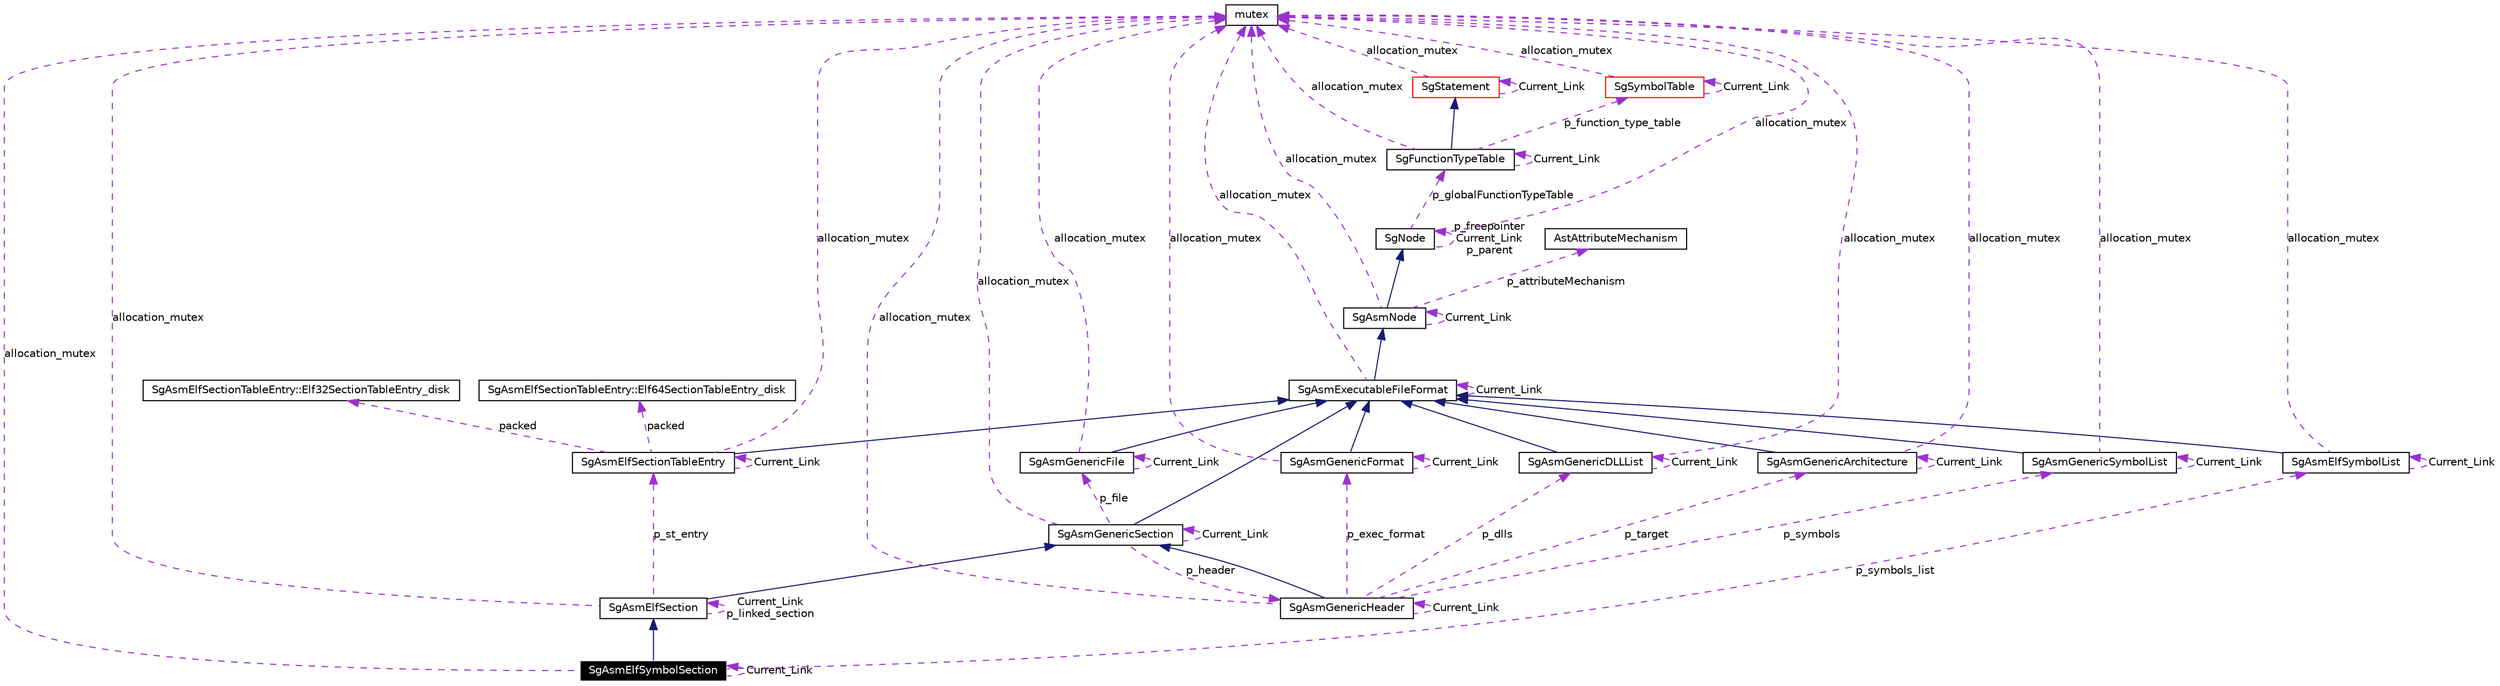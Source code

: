 digraph G
{
  edge [fontname="Helvetica",fontsize=10,labelfontname="Helvetica",labelfontsize=10];
  node [fontname="Helvetica",fontsize=10,shape=record];
  Node1 [label="SgAsmElfSymbolSection",height=0.2,width=0.4,color="white", fillcolor="black", style="filled" fontcolor="white"];
  Node2 -> Node1 [dir=back,color="midnightblue",fontsize=10,style="solid",fontname="Helvetica"];
  Node2 [label="SgAsmElfSection",height=0.2,width=0.4,color="black",URL="$classSgAsmElfSection.html"];
  Node3 -> Node2 [dir=back,color="midnightblue",fontsize=10,style="solid",fontname="Helvetica"];
  Node3 [label="SgAsmGenericSection",height=0.2,width=0.4,color="black",URL="$classSgAsmGenericSection.html"];
  Node4 -> Node3 [dir=back,color="midnightblue",fontsize=10,style="solid",fontname="Helvetica"];
  Node4 [label="SgAsmExecutableFileFormat",height=0.2,width=0.4,color="black",URL="$classSgAsmExecutableFileFormat.html"];
  Node5 -> Node4 [dir=back,color="midnightblue",fontsize=10,style="solid",fontname="Helvetica"];
  Node5 [label="SgAsmNode",height=0.2,width=0.4,color="black",URL="$classSgAsmNode.html"];
  Node6 -> Node5 [dir=back,color="midnightblue",fontsize=10,style="solid",fontname="Helvetica"];
  Node6 [label="SgNode",height=0.2,width=0.4,color="black",URL="$classSgNode.html"];
  Node7 -> Node6 [dir=back,color="darkorchid3",fontsize=10,style="dashed",label="p_globalFunctionTypeTable",fontname="Helvetica"];
  Node7 [label="SgFunctionTypeTable",height=0.2,width=0.4,color="black",URL="$classSgFunctionTypeTable.html"];
  Node8 -> Node7 [dir=back,color="midnightblue",fontsize=10,style="solid",fontname="Helvetica"];
  Node8 [label="SgStatement",height=0.2,width=0.4,color="red",URL="$classSgStatement.html"];
  Node8 -> Node8 [dir=back,color="darkorchid3",fontsize=10,style="dashed",label="Current_Link",fontname="Helvetica"];
  Node9 -> Node8 [dir=back,color="darkorchid3",fontsize=10,style="dashed",label="allocation_mutex",fontname="Helvetica"];
  Node9 [label="mutex",height=0.2,width=0.4,color="black",URL="$classmutex.html"];
  Node7 -> Node7 [dir=back,color="darkorchid3",fontsize=10,style="dashed",label="Current_Link",fontname="Helvetica"];
  Node9 -> Node7 [dir=back,color="darkorchid3",fontsize=10,style="dashed",label="allocation_mutex",fontname="Helvetica"];
  Node10 -> Node7 [dir=back,color="darkorchid3",fontsize=10,style="dashed",label="p_function_type_table",fontname="Helvetica"];
  Node10 [label="SgSymbolTable",height=0.2,width=0.4,color="red",URL="$classSgSymbolTable.html"];
  Node9 -> Node10 [dir=back,color="darkorchid3",fontsize=10,style="dashed",label="allocation_mutex",fontname="Helvetica"];
  Node10 -> Node10 [dir=back,color="darkorchid3",fontsize=10,style="dashed",label="Current_Link",fontname="Helvetica"];
  Node6 -> Node6 [dir=back,color="darkorchid3",fontsize=10,style="dashed",label="p_freepointer\nCurrent_Link\np_parent",fontname="Helvetica"];
  Node9 -> Node6 [dir=back,color="darkorchid3",fontsize=10,style="dashed",label="allocation_mutex",fontname="Helvetica"];
  Node9 -> Node5 [dir=back,color="darkorchid3",fontsize=10,style="dashed",label="allocation_mutex",fontname="Helvetica"];
  Node11 -> Node5 [dir=back,color="darkorchid3",fontsize=10,style="dashed",label="p_attributeMechanism",fontname="Helvetica"];
  Node11 [label="AstAttributeMechanism",height=0.2,width=0.4,color="black",URL="$classAstAttributeMechanism.html"];
  Node5 -> Node5 [dir=back,color="darkorchid3",fontsize=10,style="dashed",label="Current_Link",fontname="Helvetica"];
  Node9 -> Node4 [dir=back,color="darkorchid3",fontsize=10,style="dashed",label="allocation_mutex",fontname="Helvetica"];
  Node4 -> Node4 [dir=back,color="darkorchid3",fontsize=10,style="dashed",label="Current_Link",fontname="Helvetica"];
  Node12 -> Node3 [dir=back,color="darkorchid3",fontsize=10,style="dashed",label="p_file",fontname="Helvetica"];
  Node12 [label="SgAsmGenericFile",height=0.2,width=0.4,color="black",URL="$classSgAsmGenericFile.html"];
  Node4 -> Node12 [dir=back,color="midnightblue",fontsize=10,style="solid",fontname="Helvetica"];
  Node12 -> Node12 [dir=back,color="darkorchid3",fontsize=10,style="dashed",label="Current_Link",fontname="Helvetica"];
  Node9 -> Node12 [dir=back,color="darkorchid3",fontsize=10,style="dashed",label="allocation_mutex",fontname="Helvetica"];
  Node3 -> Node3 [dir=back,color="darkorchid3",fontsize=10,style="dashed",label="Current_Link",fontname="Helvetica"];
  Node9 -> Node3 [dir=back,color="darkorchid3",fontsize=10,style="dashed",label="allocation_mutex",fontname="Helvetica"];
  Node13 -> Node3 [dir=back,color="darkorchid3",fontsize=10,style="dashed",label="p_header",fontname="Helvetica"];
  Node13 [label="SgAsmGenericHeader",height=0.2,width=0.4,color="black",URL="$classSgAsmGenericHeader.html"];
  Node3 -> Node13 [dir=back,color="midnightblue",fontsize=10,style="solid",fontname="Helvetica"];
  Node9 -> Node13 [dir=back,color="darkorchid3",fontsize=10,style="dashed",label="allocation_mutex",fontname="Helvetica"];
  Node14 -> Node13 [dir=back,color="darkorchid3",fontsize=10,style="dashed",label="p_exec_format",fontname="Helvetica"];
  Node14 [label="SgAsmGenericFormat",height=0.2,width=0.4,color="black",URL="$classSgAsmGenericFormat.html"];
  Node4 -> Node14 [dir=back,color="midnightblue",fontsize=10,style="solid",fontname="Helvetica"];
  Node9 -> Node14 [dir=back,color="darkorchid3",fontsize=10,style="dashed",label="allocation_mutex",fontname="Helvetica"];
  Node14 -> Node14 [dir=back,color="darkorchid3",fontsize=10,style="dashed",label="Current_Link",fontname="Helvetica"];
  Node13 -> Node13 [dir=back,color="darkorchid3",fontsize=10,style="dashed",label="Current_Link",fontname="Helvetica"];
  Node15 -> Node13 [dir=back,color="darkorchid3",fontsize=10,style="dashed",label="p_target",fontname="Helvetica"];
  Node15 [label="SgAsmGenericArchitecture",height=0.2,width=0.4,color="black",URL="$classSgAsmGenericArchitecture.html"];
  Node4 -> Node15 [dir=back,color="midnightblue",fontsize=10,style="solid",fontname="Helvetica"];
  Node9 -> Node15 [dir=back,color="darkorchid3",fontsize=10,style="dashed",label="allocation_mutex",fontname="Helvetica"];
  Node15 -> Node15 [dir=back,color="darkorchid3",fontsize=10,style="dashed",label="Current_Link",fontname="Helvetica"];
  Node16 -> Node13 [dir=back,color="darkorchid3",fontsize=10,style="dashed",label="p_dlls",fontname="Helvetica"];
  Node16 [label="SgAsmGenericDLLList",height=0.2,width=0.4,color="black",URL="$classSgAsmGenericDLLList.html"];
  Node4 -> Node16 [dir=back,color="midnightblue",fontsize=10,style="solid",fontname="Helvetica"];
  Node9 -> Node16 [dir=back,color="darkorchid3",fontsize=10,style="dashed",label="allocation_mutex",fontname="Helvetica"];
  Node16 -> Node16 [dir=back,color="darkorchid3",fontsize=10,style="dashed",label="Current_Link",fontname="Helvetica"];
  Node17 -> Node13 [dir=back,color="darkorchid3",fontsize=10,style="dashed",label="p_symbols",fontname="Helvetica"];
  Node17 [label="SgAsmGenericSymbolList",height=0.2,width=0.4,color="black",URL="$classSgAsmGenericSymbolList.html"];
  Node4 -> Node17 [dir=back,color="midnightblue",fontsize=10,style="solid",fontname="Helvetica"];
  Node9 -> Node17 [dir=back,color="darkorchid3",fontsize=10,style="dashed",label="allocation_mutex",fontname="Helvetica"];
  Node17 -> Node17 [dir=back,color="darkorchid3",fontsize=10,style="dashed",label="Current_Link",fontname="Helvetica"];
  Node2 -> Node2 [dir=back,color="darkorchid3",fontsize=10,style="dashed",label="Current_Link\np_linked_section",fontname="Helvetica"];
  Node9 -> Node2 [dir=back,color="darkorchid3",fontsize=10,style="dashed",label="allocation_mutex",fontname="Helvetica"];
  Node18 -> Node2 [dir=back,color="darkorchid3",fontsize=10,style="dashed",label="p_st_entry",fontname="Helvetica"];
  Node18 [label="SgAsmElfSectionTableEntry",height=0.2,width=0.4,color="black",URL="$classSgAsmElfSectionTableEntry.html"];
  Node4 -> Node18 [dir=back,color="midnightblue",fontsize=10,style="solid",fontname="Helvetica"];
  Node9 -> Node18 [dir=back,color="darkorchid3",fontsize=10,style="dashed",label="allocation_mutex",fontname="Helvetica"];
  Node19 -> Node18 [dir=back,color="darkorchid3",fontsize=10,style="dashed",label="packed",fontname="Helvetica"];
  Node19 [label="SgAsmElfSectionTableEntry::Elf32SectionTableEntry_disk",height=0.2,width=0.4,color="black",URL="$structSgAsmElfSectionTableEntry_1_1Elf32SectionTableEntry__disk.html"];
  Node20 -> Node18 [dir=back,color="darkorchid3",fontsize=10,style="dashed",label="packed",fontname="Helvetica"];
  Node20 [label="SgAsmElfSectionTableEntry::Elf64SectionTableEntry_disk",height=0.2,width=0.4,color="black",URL="$structSgAsmElfSectionTableEntry_1_1Elf64SectionTableEntry__disk.html"];
  Node18 -> Node18 [dir=back,color="darkorchid3",fontsize=10,style="dashed",label="Current_Link",fontname="Helvetica"];
  Node9 -> Node1 [dir=back,color="darkorchid3",fontsize=10,style="dashed",label="allocation_mutex",fontname="Helvetica"];
  Node21 -> Node1 [dir=back,color="darkorchid3",fontsize=10,style="dashed",label="p_symbols_list",fontname="Helvetica"];
  Node21 [label="SgAsmElfSymbolList",height=0.2,width=0.4,color="black",URL="$classSgAsmElfSymbolList.html"];
  Node4 -> Node21 [dir=back,color="midnightblue",fontsize=10,style="solid",fontname="Helvetica"];
  Node9 -> Node21 [dir=back,color="darkorchid3",fontsize=10,style="dashed",label="allocation_mutex",fontname="Helvetica"];
  Node21 -> Node21 [dir=back,color="darkorchid3",fontsize=10,style="dashed",label="Current_Link",fontname="Helvetica"];
  Node1 -> Node1 [dir=back,color="darkorchid3",fontsize=10,style="dashed",label="Current_Link",fontname="Helvetica"];
}
